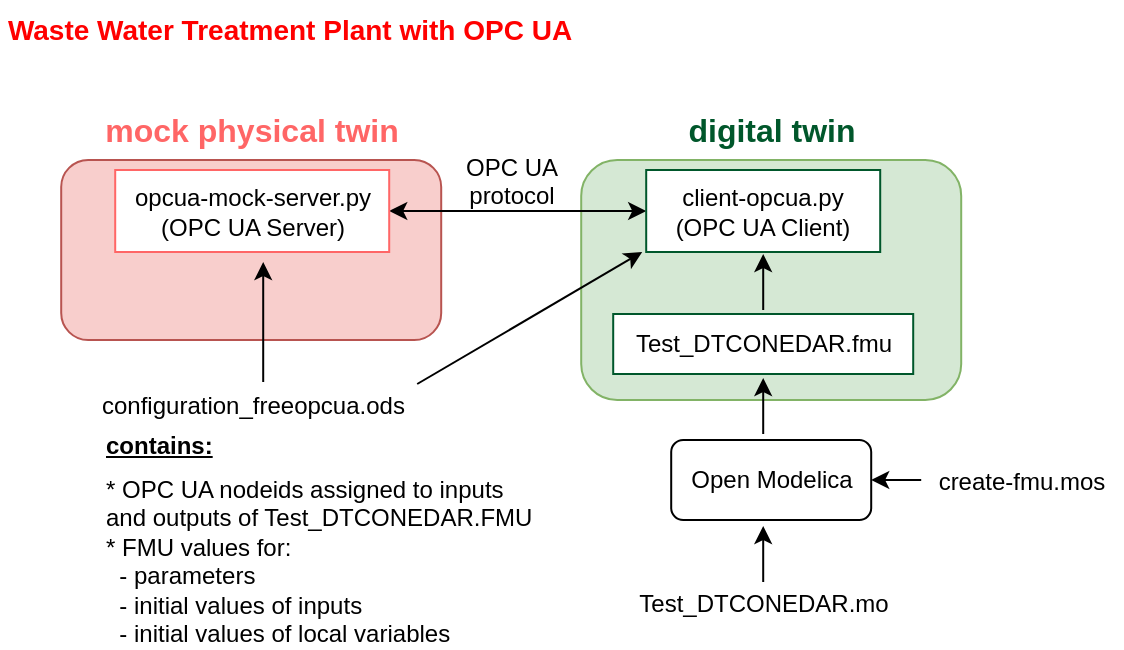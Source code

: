 <mxfile compressed="false" version="23.1.5" type="device">
  <diagram id="jLFWp5vPmYcwOU4BX7Fm" name="examples">
    <mxGraphModel dx="1471" dy="-1726" grid="1" gridSize="10" guides="1" tooltips="1" connect="1" arrows="1" fold="1" page="1" pageScale="1" pageWidth="1100" pageHeight="850" math="0" shadow="0">
      <root>
        <mxCell id="VsSiiwDWSvhPQYji7nPq-0" />
        <mxCell id="VsSiiwDWSvhPQYji7nPq-1" parent="VsSiiwDWSvhPQYji7nPq-0" />
        <mxCell id="fGfg8FIc3iVIy_l3jMsQ-0" value="&lt;font color=&quot;#ff0000&quot;&gt;&lt;span style=&quot;font-size: 14px;&quot;&gt;&lt;b&gt;Waste Water Treatment Plant with OPC UA&lt;/b&gt;&lt;/span&gt;&lt;/font&gt;" style="text;html=1;strokeColor=none;fillColor=none;align=center;verticalAlign=middle;whiteSpace=wrap;rounded=0;" parent="VsSiiwDWSvhPQYji7nPq-1" vertex="1">
          <mxGeometry x="1200" y="3540" width="290" height="30" as="geometry" />
        </mxCell>
        <mxCell id="vCoXFfWsMupg1NY0Csr--0" value="" style="rounded=1;whiteSpace=wrap;html=1;fillColor=#f8cecc;strokeColor=#b85450;" parent="VsSiiwDWSvhPQYji7nPq-1" vertex="1">
          <mxGeometry x="1230.6" y="3620" width="190" height="90" as="geometry" />
        </mxCell>
        <mxCell id="vCoXFfWsMupg1NY0Csr--1" value="" style="rounded=1;whiteSpace=wrap;html=1;fillColor=#d5e8d4;strokeColor=#82b366;" parent="VsSiiwDWSvhPQYji7nPq-1" vertex="1">
          <mxGeometry x="1490.6" y="3620" width="190" height="120" as="geometry" />
        </mxCell>
        <mxCell id="vCoXFfWsMupg1NY0Csr--2" value="Open Modelica" style="rounded=1;whiteSpace=wrap;html=1;" parent="VsSiiwDWSvhPQYji7nPq-1" vertex="1">
          <mxGeometry x="1535.6" y="3760" width="100" height="40" as="geometry" />
        </mxCell>
        <mxCell id="vCoXFfWsMupg1NY0Csr--3" value="Test_DTCONEDAR.mo" style="text;html=1;strokeColor=none;fillColor=none;align=center;verticalAlign=middle;whiteSpace=wrap;rounded=0;" parent="VsSiiwDWSvhPQYji7nPq-1" vertex="1">
          <mxGeometry x="1506.6" y="3827" width="150" height="30" as="geometry" />
        </mxCell>
        <mxCell id="vCoXFfWsMupg1NY0Csr--4" value="Test_DTCONEDAR.fmu" style="text;html=1;strokeColor=#00572B;fillColor=#FFFFFF;align=center;verticalAlign=middle;whiteSpace=wrap;rounded=0;" parent="VsSiiwDWSvhPQYji7nPq-1" vertex="1">
          <mxGeometry x="1506.6" y="3697" width="150" height="30" as="geometry" />
        </mxCell>
        <mxCell id="vCoXFfWsMupg1NY0Csr--5" style="edgeStyle=orthogonalEdgeStyle;rounded=0;orthogonalLoop=1;jettySize=auto;html=1;" parent="VsSiiwDWSvhPQYji7nPq-1" edge="1">
          <mxGeometry relative="1" as="geometry">
            <mxPoint x="1581.6" y="3754" as="sourcePoint" />
            <mxPoint x="1581.6" y="3729" as="targetPoint" />
            <Array as="points">
              <mxPoint x="1581.6" y="3757" />
            </Array>
          </mxGeometry>
        </mxCell>
        <mxCell id="vCoXFfWsMupg1NY0Csr--6" style="edgeStyle=orthogonalEdgeStyle;rounded=0;orthogonalLoop=1;jettySize=auto;html=1;" parent="VsSiiwDWSvhPQYji7nPq-1" edge="1">
          <mxGeometry relative="1" as="geometry">
            <mxPoint x="1581.6" y="3828" as="sourcePoint" />
            <mxPoint x="1581.6" y="3803" as="targetPoint" />
            <Array as="points">
              <mxPoint x="1581.6" y="3831" />
            </Array>
          </mxGeometry>
        </mxCell>
        <mxCell id="vCoXFfWsMupg1NY0Csr--7" style="edgeStyle=orthogonalEdgeStyle;rounded=0;orthogonalLoop=1;jettySize=auto;html=1;entryX=1;entryY=0.5;entryDx=0;entryDy=0;startArrow=classic;startFill=1;" parent="VsSiiwDWSvhPQYji7nPq-1" source="vCoXFfWsMupg1NY0Csr--8" target="vCoXFfWsMupg1NY0Csr--10" edge="1">
          <mxGeometry relative="1" as="geometry" />
        </mxCell>
        <mxCell id="vCoXFfWsMupg1NY0Csr--8" value="client-opcua.py&lt;br&gt;(OPC UA Client)" style="text;html=1;align=center;verticalAlign=middle;whiteSpace=wrap;rounded=0;fillColor=default;strokeColor=#00572B;" parent="VsSiiwDWSvhPQYji7nPq-1" vertex="1">
          <mxGeometry x="1523.1" y="3625" width="117" height="41" as="geometry" />
        </mxCell>
        <mxCell id="vCoXFfWsMupg1NY0Csr--9" style="edgeStyle=orthogonalEdgeStyle;rounded=0;orthogonalLoop=1;jettySize=auto;html=1;" parent="VsSiiwDWSvhPQYji7nPq-1" edge="1">
          <mxGeometry relative="1" as="geometry">
            <mxPoint x="1581.6" y="3692" as="sourcePoint" />
            <mxPoint x="1581.6" y="3667" as="targetPoint" />
            <Array as="points">
              <mxPoint x="1581.6" y="3695" />
            </Array>
          </mxGeometry>
        </mxCell>
        <mxCell id="vCoXFfWsMupg1NY0Csr--10" value="opcua-mock-server.py&lt;br&gt;(OPC UA Server)" style="text;html=1;align=center;verticalAlign=middle;whiteSpace=wrap;rounded=0;fillColor=default;gradientColor=none;strokeColor=#FF6666;" parent="VsSiiwDWSvhPQYji7nPq-1" vertex="1">
          <mxGeometry x="1257.6" y="3625" width="137" height="41" as="geometry" />
        </mxCell>
        <mxCell id="vCoXFfWsMupg1NY0Csr--11" value="&lt;b&gt;&lt;font style=&quot;font-size: 16px;&quot; color=&quot;#00572b&quot;&gt;digital twin&lt;/font&gt;&lt;/b&gt;" style="text;html=1;strokeColor=none;fillColor=none;align=center;verticalAlign=middle;whiteSpace=wrap;rounded=0;" parent="VsSiiwDWSvhPQYji7nPq-1" vertex="1">
          <mxGeometry x="1510.6" y="3590" width="150" height="30" as="geometry" />
        </mxCell>
        <mxCell id="vCoXFfWsMupg1NY0Csr--12" value="contains:" style="text;whiteSpace=wrap;fontStyle=5" parent="VsSiiwDWSvhPQYji7nPq-1" vertex="1">
          <mxGeometry x="1250.6" y="3749" width="64.5" height="30" as="geometry" />
        </mxCell>
        <mxCell id="vCoXFfWsMupg1NY0Csr--13" style="edgeStyle=orthogonalEdgeStyle;rounded=0;orthogonalLoop=1;jettySize=auto;html=1;" parent="VsSiiwDWSvhPQYji7nPq-1" edge="1">
          <mxGeometry relative="1" as="geometry">
            <mxPoint x="1331.6" y="3731" as="sourcePoint" />
            <mxPoint x="1331.6" y="3671" as="targetPoint" />
            <Array as="points">
              <mxPoint x="1331.6" y="3716" />
              <mxPoint x="1331.6" y="3716" />
            </Array>
          </mxGeometry>
        </mxCell>
        <mxCell id="vCoXFfWsMupg1NY0Csr--14" value="OPC UA&#xa;protocol" style="text;whiteSpace=wrap;align=center;" parent="VsSiiwDWSvhPQYji7nPq-1" vertex="1">
          <mxGeometry x="1420.6" y="3610" width="70" height="30" as="geometry" />
        </mxCell>
        <mxCell id="vCoXFfWsMupg1NY0Csr--15" value="&lt;b&gt;&lt;font color=&quot;#ff6666&quot; style=&quot;font-size: 16px;&quot;&gt;mock physical twin&lt;/font&gt;&lt;/b&gt;" style="text;html=1;strokeColor=none;fillColor=none;align=center;verticalAlign=middle;whiteSpace=wrap;rounded=0;" parent="VsSiiwDWSvhPQYji7nPq-1" vertex="1">
          <mxGeometry x="1250.6" y="3590" width="150" height="30" as="geometry" />
        </mxCell>
        <mxCell id="vCoXFfWsMupg1NY0Csr--16" value="" style="endArrow=classic;html=1;rounded=0;entryX=0;entryY=1;entryDx=0;entryDy=0;" parent="VsSiiwDWSvhPQYji7nPq-1" edge="1">
          <mxGeometry width="50" height="50" relative="1" as="geometry">
            <mxPoint x="1408.6" y="3732" as="sourcePoint" />
            <mxPoint x="1521.1" y="3666" as="targetPoint" />
          </mxGeometry>
        </mxCell>
        <mxCell id="vCoXFfWsMupg1NY0Csr--17" value="configuration_freeopcua.ods" style="text;whiteSpace=wrap;fontStyle=0" parent="VsSiiwDWSvhPQYji7nPq-1" vertex="1">
          <mxGeometry x="1248.6" y="3729" width="184.5" height="30" as="geometry" />
        </mxCell>
        <mxCell id="vCoXFfWsMupg1NY0Csr--18" value="* OPC UA nodeids assigned to inputs and outputs of Test_DTCONEDAR.FMU&#xa;* FMU values for:&#xa;  - parameters&#xa;  - initial values of inputs&#xa;  - initial values of local variables" style="text;whiteSpace=wrap;fontStyle=0" parent="VsSiiwDWSvhPQYji7nPq-1" vertex="1">
          <mxGeometry x="1250.6" y="3771" width="220" height="30" as="geometry" />
        </mxCell>
        <mxCell id="vCoXFfWsMupg1NY0Csr--19" value="create-fmu.mos" style="text;html=1;strokeColor=none;fillColor=none;align=center;verticalAlign=top;whiteSpace=wrap;rounded=0;" parent="VsSiiwDWSvhPQYji7nPq-1" vertex="1">
          <mxGeometry x="1660.6" y="3767" width="100" height="30" as="geometry" />
        </mxCell>
        <mxCell id="vCoXFfWsMupg1NY0Csr--20" style="edgeStyle=orthogonalEdgeStyle;rounded=0;orthogonalLoop=1;jettySize=auto;html=1;exitX=0;exitY=0.433;exitDx=0;exitDy=0;entryX=1;entryY=0.5;entryDx=0;entryDy=0;exitPerimeter=0;" parent="VsSiiwDWSvhPQYji7nPq-1" source="vCoXFfWsMupg1NY0Csr--19" target="vCoXFfWsMupg1NY0Csr--2" edge="1">
          <mxGeometry relative="1" as="geometry">
            <mxPoint x="1591.6" y="3838" as="sourcePoint" />
            <mxPoint x="1591.6" y="3813" as="targetPoint" />
            <Array as="points">
              <mxPoint x="1660.6" y="3780" />
              <mxPoint x="1660.6" y="3780" />
            </Array>
          </mxGeometry>
        </mxCell>
      </root>
    </mxGraphModel>
  </diagram>
</mxfile>

